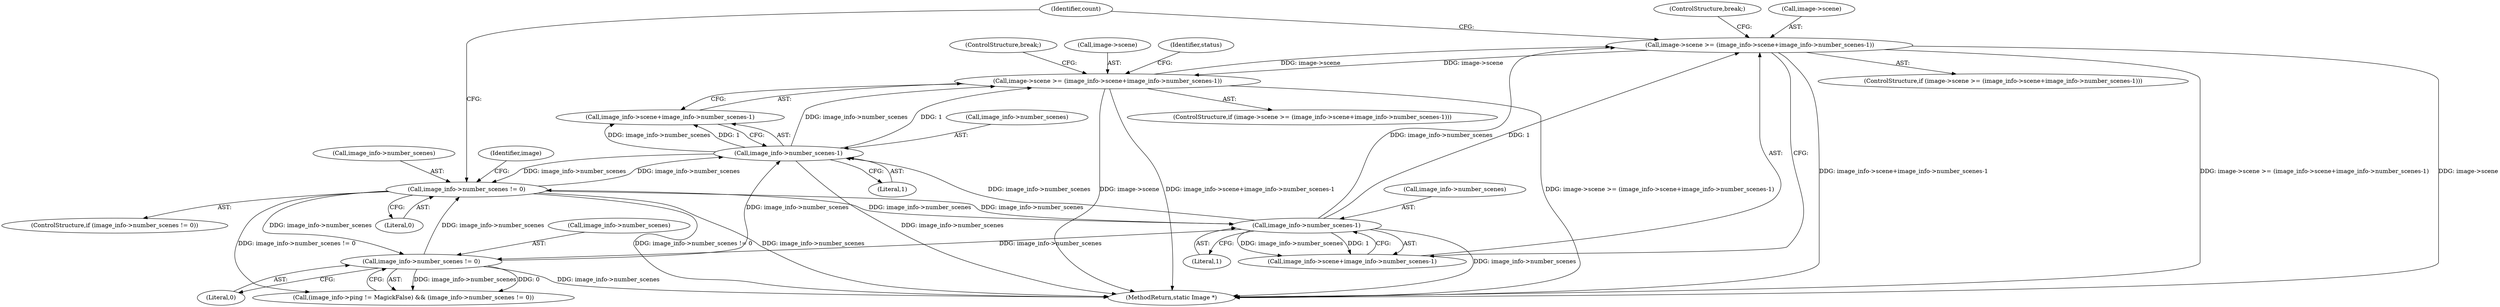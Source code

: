 digraph "0_ImageMagick_0474237508f39c4f783208123431815f1ededb76_1@pointer" {
"1002271" [label="(Call,image->scene >= (image_info->scene+image_info->number_scenes-1))"];
"1001175" [label="(Call,image->scene >= (image_info->scene+image_info->number_scenes-1))"];
"1002271" [label="(Call,image->scene >= (image_info->scene+image_info->number_scenes-1))"];
"1002279" [label="(Call,image_info->number_scenes-1)"];
"1002265" [label="(Call,image_info->number_scenes != 0)"];
"1001169" [label="(Call,image_info->number_scenes != 0)"];
"1001183" [label="(Call,image_info->number_scenes-1)"];
"1002270" [label="(ControlStructure,if (image->scene >= (image_info->scene+image_info->number_scenes-1)))"];
"1001174" [label="(ControlStructure,if (image->scene >= (image_info->scene+image_info->number_scenes-1)))"];
"1001188" [label="(ControlStructure,break;)"];
"1001179" [label="(Call,image_info->scene+image_info->number_scenes-1)"];
"1002279" [label="(Call,image_info->number_scenes-1)"];
"1001163" [label="(Call,(image_info->ping != MagickFalse) && (image_info->number_scenes != 0))"];
"1002273" [label="(Identifier,image)"];
"1002271" [label="(Call,image->scene >= (image_info->scene+image_info->number_scenes-1))"];
"1001169" [label="(Call,image_info->number_scenes != 0)"];
"1002266" [label="(Call,image_info->number_scenes)"];
"1002264" [label="(ControlStructure,if (image_info->number_scenes != 0))"];
"1002283" [label="(Literal,1)"];
"1002358" [label="(MethodReturn,static Image *)"];
"1002284" [label="(ControlStructure,break;)"];
"1001170" [label="(Call,image_info->number_scenes)"];
"1001183" [label="(Call,image_info->number_scenes-1)"];
"1002280" [label="(Call,image_info->number_scenes)"];
"1001173" [label="(Literal,0)"];
"1001187" [label="(Literal,1)"];
"1001184" [label="(Call,image_info->number_scenes)"];
"1001175" [label="(Call,image->scene >= (image_info->scene+image_info->number_scenes-1))"];
"1002265" [label="(Call,image_info->number_scenes != 0)"];
"1002272" [label="(Call,image->scene)"];
"1002275" [label="(Call,image_info->scene+image_info->number_scenes-1)"];
"1001176" [label="(Call,image->scene)"];
"1001190" [label="(Identifier,status)"];
"1002269" [label="(Literal,0)"];
"1002286" [label="(Identifier,count)"];
"1002271" -> "1002270"  [label="AST: "];
"1002271" -> "1002275"  [label="CFG: "];
"1002272" -> "1002271"  [label="AST: "];
"1002275" -> "1002271"  [label="AST: "];
"1002284" -> "1002271"  [label="CFG: "];
"1002286" -> "1002271"  [label="CFG: "];
"1002271" -> "1002358"  [label="DDG: image->scene"];
"1002271" -> "1002358"  [label="DDG: image_info->scene+image_info->number_scenes-1"];
"1002271" -> "1002358"  [label="DDG: image->scene >= (image_info->scene+image_info->number_scenes-1)"];
"1002271" -> "1001175"  [label="DDG: image->scene"];
"1001175" -> "1002271"  [label="DDG: image->scene"];
"1002279" -> "1002271"  [label="DDG: image_info->number_scenes"];
"1002279" -> "1002271"  [label="DDG: 1"];
"1001175" -> "1001174"  [label="AST: "];
"1001175" -> "1001179"  [label="CFG: "];
"1001176" -> "1001175"  [label="AST: "];
"1001179" -> "1001175"  [label="AST: "];
"1001188" -> "1001175"  [label="CFG: "];
"1001190" -> "1001175"  [label="CFG: "];
"1001175" -> "1002358"  [label="DDG: image->scene"];
"1001175" -> "1002358"  [label="DDG: image_info->scene+image_info->number_scenes-1"];
"1001175" -> "1002358"  [label="DDG: image->scene >= (image_info->scene+image_info->number_scenes-1)"];
"1001183" -> "1001175"  [label="DDG: image_info->number_scenes"];
"1001183" -> "1001175"  [label="DDG: 1"];
"1002279" -> "1002275"  [label="AST: "];
"1002279" -> "1002283"  [label="CFG: "];
"1002280" -> "1002279"  [label="AST: "];
"1002283" -> "1002279"  [label="AST: "];
"1002275" -> "1002279"  [label="CFG: "];
"1002279" -> "1002358"  [label="DDG: image_info->number_scenes"];
"1002279" -> "1001169"  [label="DDG: image_info->number_scenes"];
"1002279" -> "1001183"  [label="DDG: image_info->number_scenes"];
"1002279" -> "1002265"  [label="DDG: image_info->number_scenes"];
"1002279" -> "1002275"  [label="DDG: image_info->number_scenes"];
"1002279" -> "1002275"  [label="DDG: 1"];
"1002265" -> "1002279"  [label="DDG: image_info->number_scenes"];
"1002265" -> "1002264"  [label="AST: "];
"1002265" -> "1002269"  [label="CFG: "];
"1002266" -> "1002265"  [label="AST: "];
"1002269" -> "1002265"  [label="AST: "];
"1002273" -> "1002265"  [label="CFG: "];
"1002286" -> "1002265"  [label="CFG: "];
"1002265" -> "1002358"  [label="DDG: image_info->number_scenes != 0"];
"1002265" -> "1002358"  [label="DDG: image_info->number_scenes"];
"1002265" -> "1001163"  [label="DDG: image_info->number_scenes != 0"];
"1002265" -> "1001169"  [label="DDG: image_info->number_scenes"];
"1002265" -> "1001183"  [label="DDG: image_info->number_scenes"];
"1001169" -> "1002265"  [label="DDG: image_info->number_scenes"];
"1001183" -> "1002265"  [label="DDG: image_info->number_scenes"];
"1001169" -> "1001163"  [label="AST: "];
"1001169" -> "1001173"  [label="CFG: "];
"1001170" -> "1001169"  [label="AST: "];
"1001173" -> "1001169"  [label="AST: "];
"1001163" -> "1001169"  [label="CFG: "];
"1001169" -> "1002358"  [label="DDG: image_info->number_scenes"];
"1001169" -> "1001163"  [label="DDG: image_info->number_scenes"];
"1001169" -> "1001163"  [label="DDG: 0"];
"1001169" -> "1001183"  [label="DDG: image_info->number_scenes"];
"1001183" -> "1001179"  [label="AST: "];
"1001183" -> "1001187"  [label="CFG: "];
"1001184" -> "1001183"  [label="AST: "];
"1001187" -> "1001183"  [label="AST: "];
"1001179" -> "1001183"  [label="CFG: "];
"1001183" -> "1002358"  [label="DDG: image_info->number_scenes"];
"1001183" -> "1001179"  [label="DDG: image_info->number_scenes"];
"1001183" -> "1001179"  [label="DDG: 1"];
}

